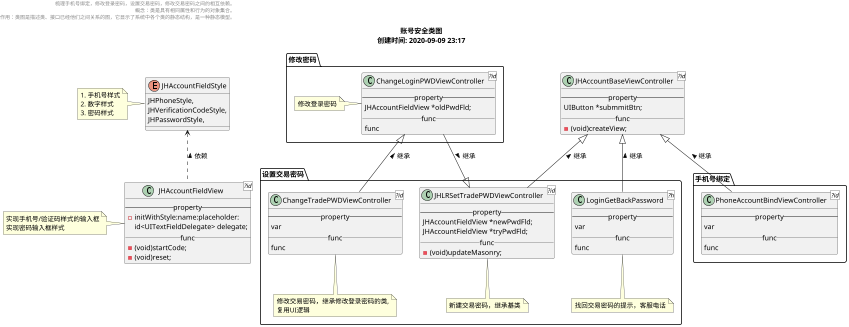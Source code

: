 @startuml
scale 0.5
page 1x1
title
        账号安全类图
        创建时间: 2020-09-09 23:17
        endtitle
        left header
                梳理手机号绑定，修改登录密码，设置交易密码，修改交易密码之间的相互依赖。
                概念：类是具有相同属性和行为的对象集合。
                作用：类图是描述类、接口已经他们之间关系的图，它显示了系统中各个类的静态结构，是一种静态模型。
        endheader

        class "JHAccountBaseViewController" as basevc <?id> {
                -- property --
                UIButton *submmitBtn;
                __func__
                -(void)createView;
        }
        enum "JHAccountFieldStyle" as style {
                JHPhoneStyle,
                JHVerificationCodeStyle,
                JHPasswordStyle,
        }
        note left of style
                1. 手机号样式
                2. 数字样式
                3. 密码样式
        end note

        class "JHAccountFieldView" as afview <?id> {
                -- property --
                -initWithStyle:name:placeholder:
                id<UITextFieldDelegate> delegate;
                __func__
                -(void)startCode;
                -(void)reset;   
        }
        style <.. afview:依赖 <
        note left of afview
                实现手机号/验证码样式的输入框
                实现密码输入框样式
        end note
        'type:package，node，folder，frame，cloud，database
        folder "手机号绑定" as phone{
                class "PhoneAccountBindViewController" as phonevc <?id> {
                        -- property --
                        var
                        __func__
                        func
                }
                basevc <|-- phonevc:继承 <
        }
        'type:package，node，folder，frame，cloud，database
        folder "修改密码" as change{
                class "ChangeLoginPWDViewController" as changepwd <?id> {
                        -- property --
                        JHAccountFieldView *oldPwdFld;
                        __func__
                        func
                }
                note left of changepwd
                        修改登录密码
                end note
        }
        'type:package，node，folder，frame，cloud，database
        folder "设置交易密码" as jiaoyi{
                class "JHLRSetTradePWDViewController" as setjypwd <?id> {
                        -- property --
                        JHAccountFieldView *newPwdFld;
                        JHAccountFieldView *tryPwdFld;
                        __func__
                        -(void)updateMasonry;
                }
                class "ChangeTradePWDViewController" as changejypwd <?id> {
                        -- property --
                        var
                        __func__
                        func
                }
                class "LoginGetBackPassword" as findjypwd <?h> {
                        -- property --
                        var
                        __func__
                        func
                }
                note bottom of setjypwd
                        新建交易密码，继承基类
                end note
                note bottom of changejypwd
                        修改交易密码，继承修改登录密码的类,
                        复用UI逻辑
                end note
                note bottom of findjypwd
                        找回交易密码的提示，客服电话
                end note

                basevc <|-- setjypwd:继承 <
                setjypwd <|-- changepwd:继承 <
                changepwd <|-- changejypwd:继承 <
                basevc <|-- findjypwd:继承 <

        }
        @enduml
